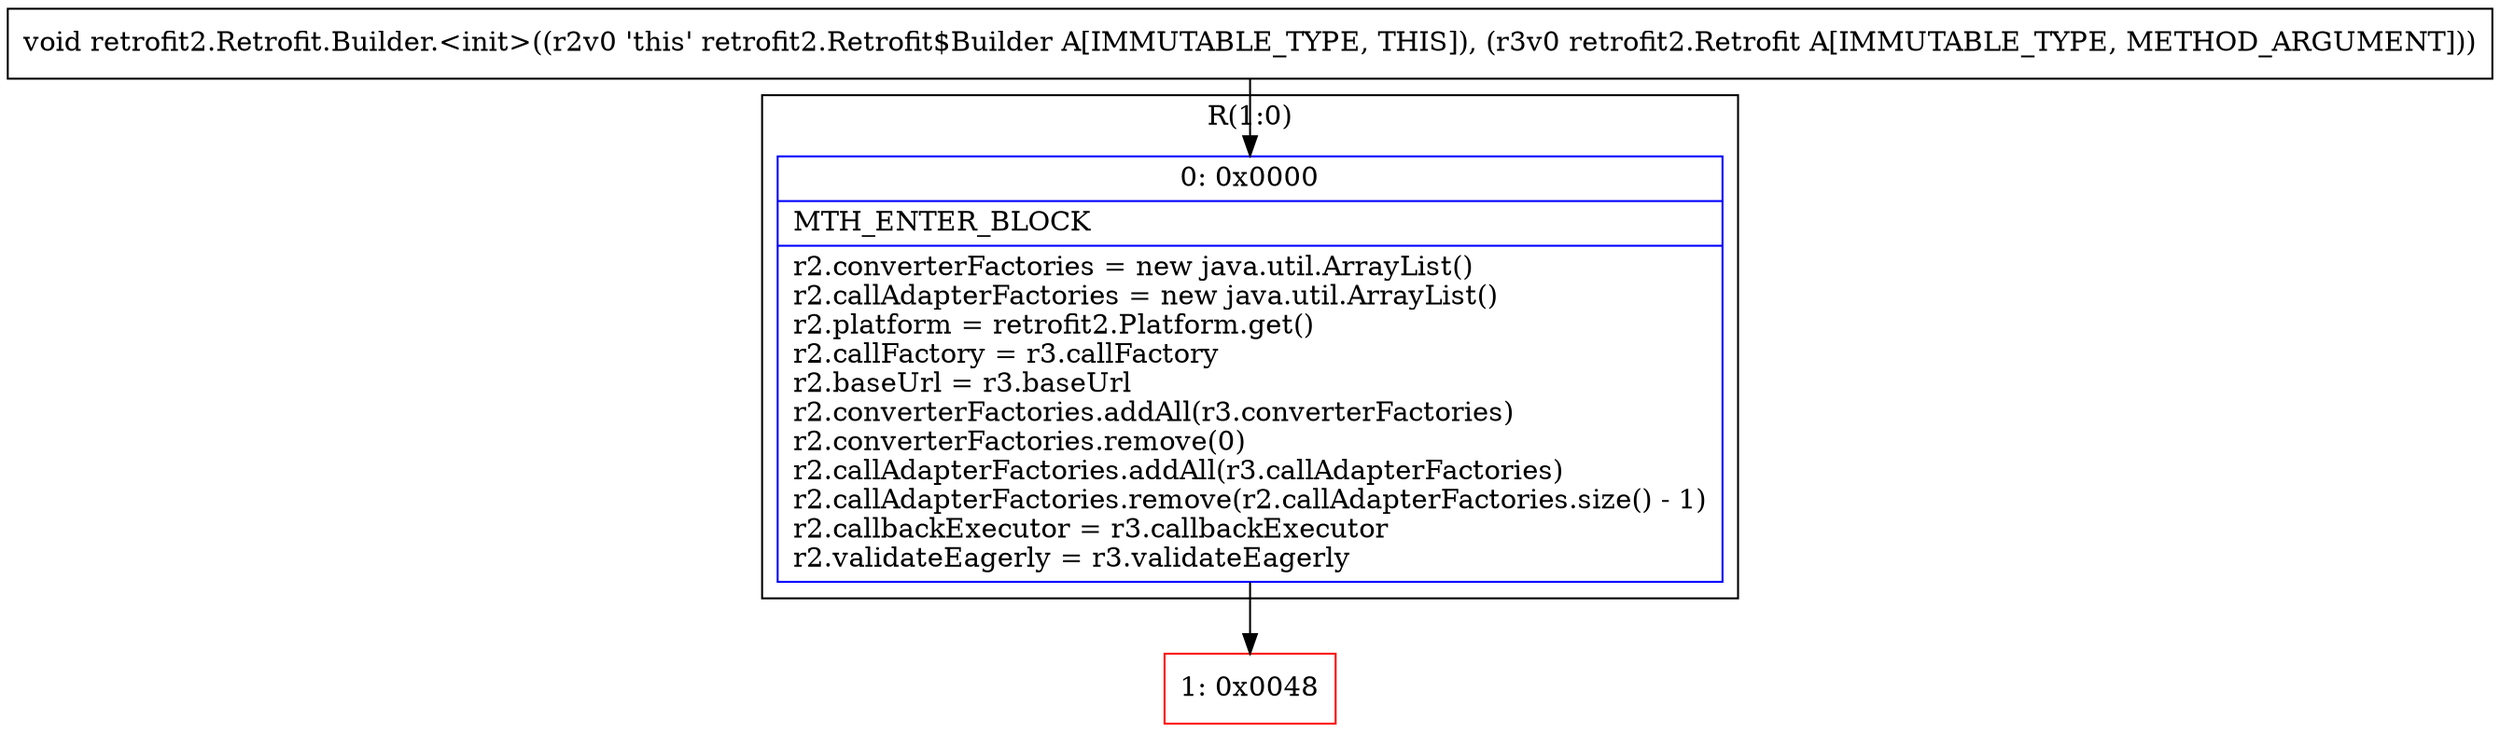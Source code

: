 digraph "CFG forretrofit2.Retrofit.Builder.\<init\>(Lretrofit2\/Retrofit;)V" {
subgraph cluster_Region_1863457892 {
label = "R(1:0)";
node [shape=record,color=blue];
Node_0 [shape=record,label="{0\:\ 0x0000|MTH_ENTER_BLOCK\l|r2.converterFactories = new java.util.ArrayList()\lr2.callAdapterFactories = new java.util.ArrayList()\lr2.platform = retrofit2.Platform.get()\lr2.callFactory = r3.callFactory\lr2.baseUrl = r3.baseUrl\lr2.converterFactories.addAll(r3.converterFactories)\lr2.converterFactories.remove(0)\lr2.callAdapterFactories.addAll(r3.callAdapterFactories)\lr2.callAdapterFactories.remove(r2.callAdapterFactories.size() \- 1)\lr2.callbackExecutor = r3.callbackExecutor\lr2.validateEagerly = r3.validateEagerly\l}"];
}
Node_1 [shape=record,color=red,label="{1\:\ 0x0048}"];
MethodNode[shape=record,label="{void retrofit2.Retrofit.Builder.\<init\>((r2v0 'this' retrofit2.Retrofit$Builder A[IMMUTABLE_TYPE, THIS]), (r3v0 retrofit2.Retrofit A[IMMUTABLE_TYPE, METHOD_ARGUMENT])) }"];
MethodNode -> Node_0;
Node_0 -> Node_1;
}

